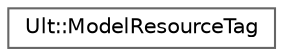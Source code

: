digraph "Graphical Class Hierarchy"
{
 // LATEX_PDF_SIZE
  bgcolor="transparent";
  edge [fontname=Helvetica,fontsize=10,labelfontname=Helvetica,labelfontsize=10];
  node [fontname=Helvetica,fontsize=10,shape=box,height=0.2,width=0.4];
  rankdir="LR";
  Node0 [id="Node000000",label="Ult::ModelResourceTag",height=0.2,width=0.4,color="grey40", fillcolor="white", style="filled",URL="$class_ult_1_1_model_resource_tag.html",tooltip=" "];
}
